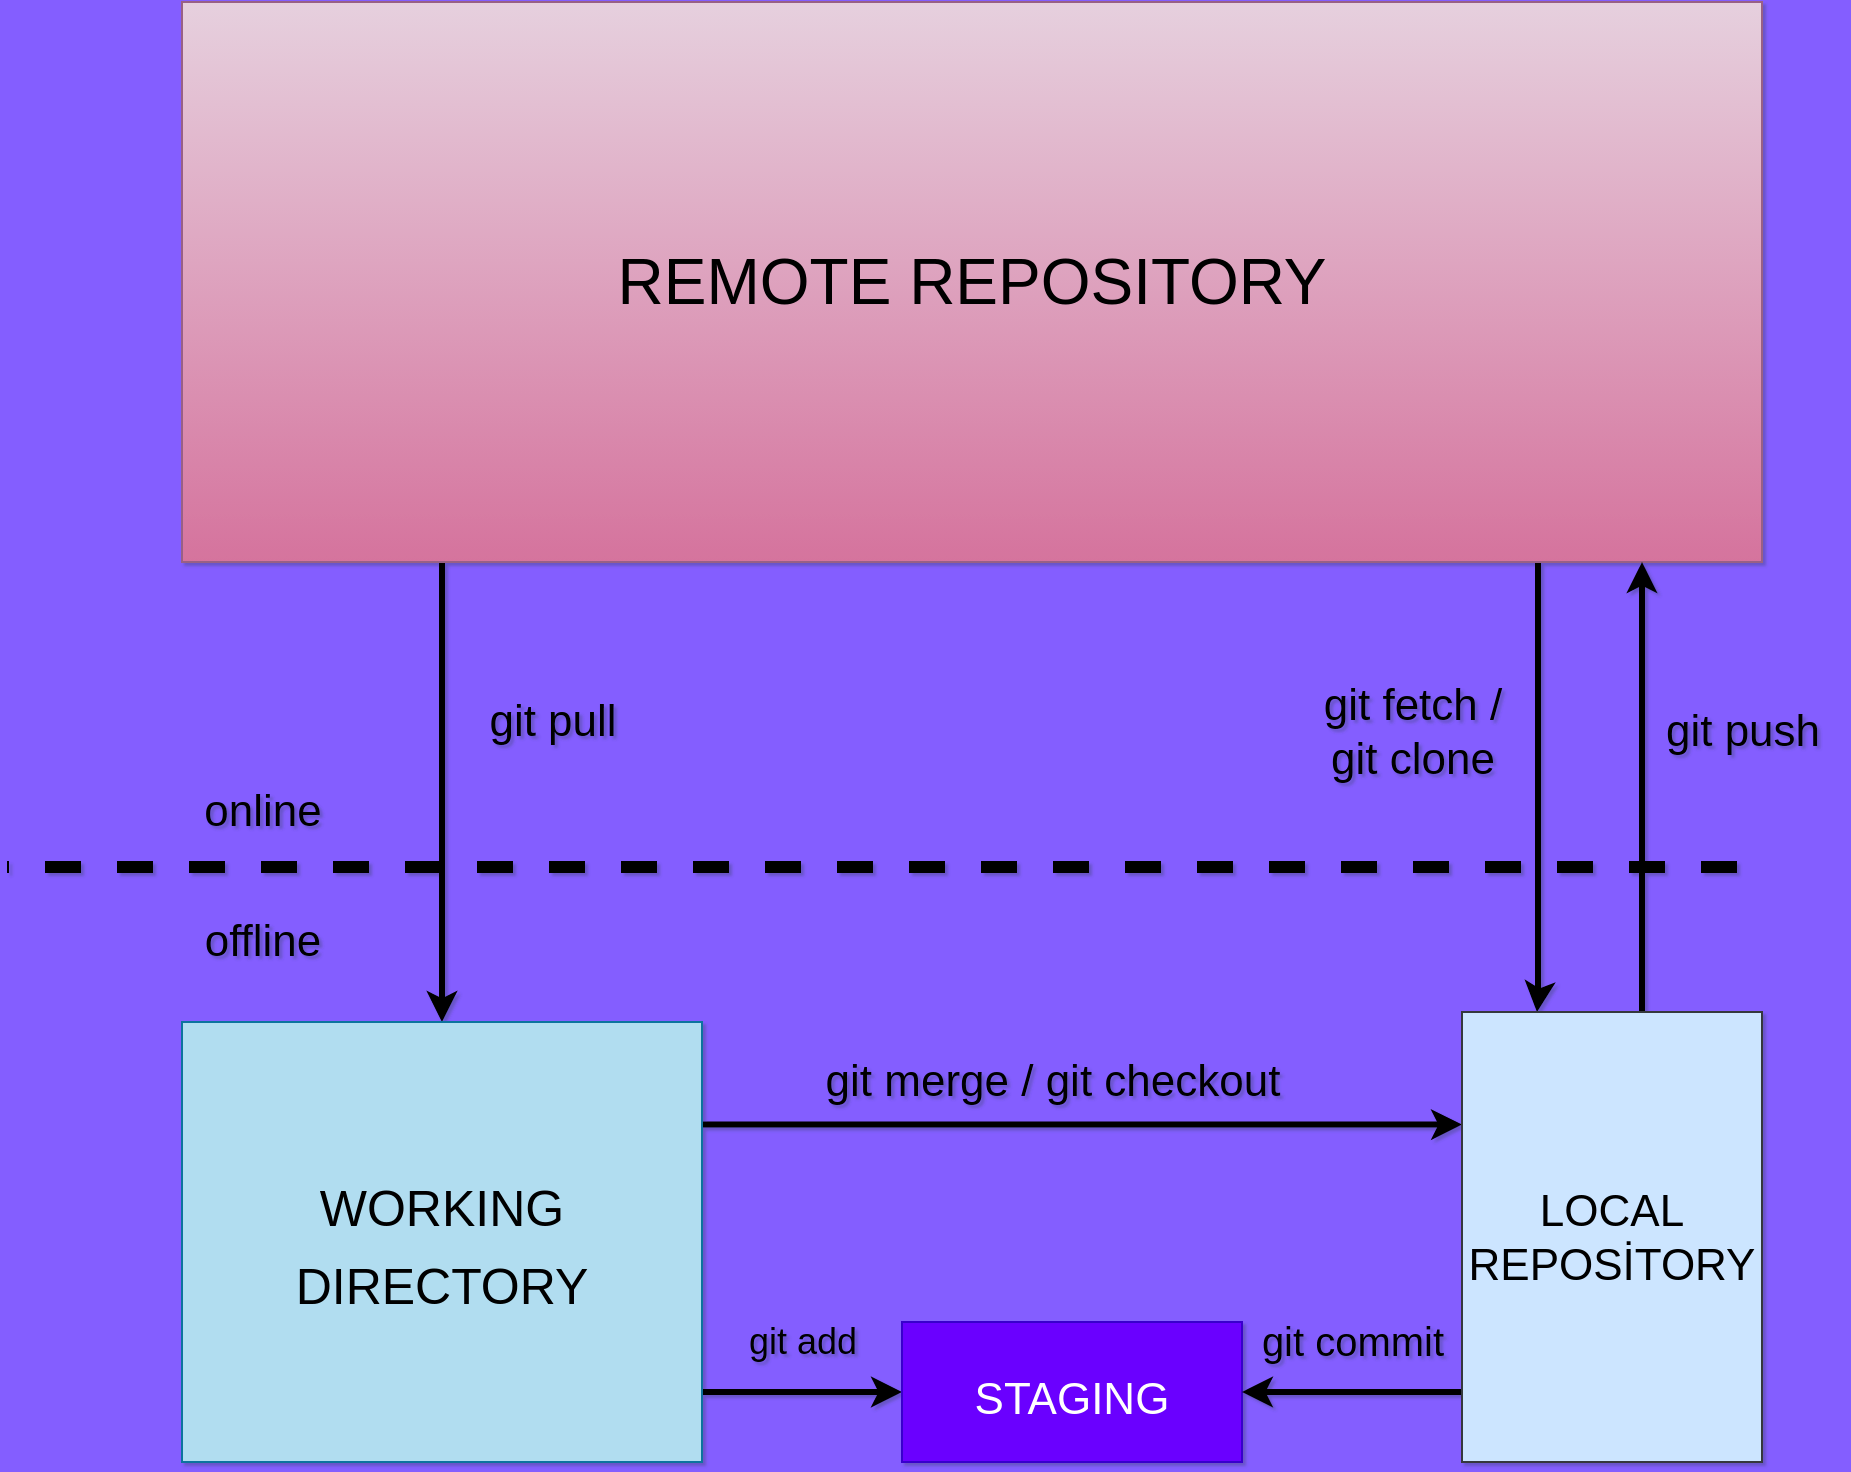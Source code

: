 <mxfile version="20.0.4" type="github">
  <diagram id="4DvzFeKYLlQr8ss7oAxy" name="Page-1">
    <mxGraphModel dx="1931" dy="1133" grid="1" gridSize="10" guides="1" tooltips="1" connect="1" arrows="1" fold="1" page="1" pageScale="1" pageWidth="827" pageHeight="1169" background="#845EFF" math="0" shadow="1">
      <root>
        <mxCell id="0" />
        <mxCell id="1" parent="0" />
        <mxCell id="k_kBtt2KOfuH8UQdKzMc-6" style="edgeStyle=orthogonalEdgeStyle;rounded=0;orthogonalLoop=1;jettySize=auto;html=1;entryX=0.5;entryY=0;entryDx=0;entryDy=0;fontSize=32;strokeWidth=3;" parent="1" target="k_kBtt2KOfuH8UQdKzMc-5" edge="1">
          <mxGeometry relative="1" as="geometry">
            <mxPoint x="245" y="280" as="sourcePoint" />
            <Array as="points">
              <mxPoint x="250" y="280" />
            </Array>
          </mxGeometry>
        </mxCell>
        <mxCell id="k_kBtt2KOfuH8UQdKzMc-21" style="edgeStyle=orthogonalEdgeStyle;rounded=0;orthogonalLoop=1;jettySize=auto;html=1;fontSize=22;entryX=0.25;entryY=0;entryDx=0;entryDy=0;strokeWidth=3;" parent="1" source="k_kBtt2KOfuH8UQdKzMc-1" target="k_kBtt2KOfuH8UQdKzMc-14" edge="1">
          <mxGeometry relative="1" as="geometry">
            <mxPoint x="800" y="570" as="targetPoint" />
            <Array as="points">
              <mxPoint x="798" y="570" />
              <mxPoint x="798" y="570" />
            </Array>
          </mxGeometry>
        </mxCell>
        <mxCell id="k_kBtt2KOfuH8UQdKzMc-1" value="&lt;font style=&quot;font-size: 32px;&quot;&gt;REMOTE REPOSITORY&lt;/font&gt;" style="rounded=0;whiteSpace=wrap;html=1;fillColor=#e6d0de;strokeColor=#996185;gradientColor=#d5739d;" parent="1" vertex="1">
          <mxGeometry x="120" y="70" width="790" height="280" as="geometry" />
        </mxCell>
        <mxCell id="k_kBtt2KOfuH8UQdKzMc-13" style="edgeStyle=orthogonalEdgeStyle;rounded=0;orthogonalLoop=1;jettySize=auto;html=1;entryX=0;entryY=0.5;entryDx=0;entryDy=0;fontSize=22;exitX=0.999;exitY=0.836;exitDx=0;exitDy=0;exitPerimeter=0;strokeWidth=3;" parent="1" source="k_kBtt2KOfuH8UQdKzMc-5" target="k_kBtt2KOfuH8UQdKzMc-11" edge="1">
          <mxGeometry relative="1" as="geometry">
            <Array as="points">
              <mxPoint x="380" y="765" />
            </Array>
          </mxGeometry>
        </mxCell>
        <mxCell id="_TNrch08JveY-h5ImkHY-2" style="edgeStyle=orthogonalEdgeStyle;rounded=0;orthogonalLoop=1;jettySize=auto;html=1;entryX=0;entryY=0.25;entryDx=0;entryDy=0;strokeWidth=3;" edge="1" parent="1" source="k_kBtt2KOfuH8UQdKzMc-5" target="k_kBtt2KOfuH8UQdKzMc-14">
          <mxGeometry relative="1" as="geometry">
            <Array as="points">
              <mxPoint x="750" y="631" />
            </Array>
          </mxGeometry>
        </mxCell>
        <mxCell id="k_kBtt2KOfuH8UQdKzMc-5" value="&lt;font style=&quot;font-size: 25px;&quot;&gt;WORKING DIRECTORY&lt;/font&gt;" style="rounded=0;whiteSpace=wrap;html=1;fontSize=32;fillColor=#b1ddf0;strokeColor=#10739e;" parent="1" vertex="1">
          <mxGeometry x="120" y="580" width="260" height="220" as="geometry" />
        </mxCell>
        <mxCell id="k_kBtt2KOfuH8UQdKzMc-11" value="&lt;font style=&quot;font-size: 22px;&quot;&gt;STAGING&lt;/font&gt;" style="rounded=0;whiteSpace=wrap;html=1;fontSize=32;fillColor=#6a00ff;fontColor=#ffffff;strokeColor=#3700CC;" parent="1" vertex="1">
          <mxGeometry x="480" y="730" width="170" height="70" as="geometry" />
        </mxCell>
        <mxCell id="k_kBtt2KOfuH8UQdKzMc-15" style="edgeStyle=orthogonalEdgeStyle;rounded=0;orthogonalLoop=1;jettySize=auto;html=1;entryX=1;entryY=0.5;entryDx=0;entryDy=0;fontSize=22;strokeWidth=3;" parent="1" source="k_kBtt2KOfuH8UQdKzMc-14" target="k_kBtt2KOfuH8UQdKzMc-11" edge="1">
          <mxGeometry relative="1" as="geometry">
            <Array as="points">
              <mxPoint x="670" y="765" />
              <mxPoint x="670" y="765" />
            </Array>
          </mxGeometry>
        </mxCell>
        <mxCell id="k_kBtt2KOfuH8UQdKzMc-19" style="edgeStyle=orthogonalEdgeStyle;rounded=0;orthogonalLoop=1;jettySize=auto;html=1;fontSize=22;strokeWidth=3;" parent="1" source="k_kBtt2KOfuH8UQdKzMc-14" edge="1">
          <mxGeometry relative="1" as="geometry">
            <mxPoint x="850" y="350" as="targetPoint" />
            <Array as="points">
              <mxPoint x="850" y="470" />
              <mxPoint x="850" y="470" />
            </Array>
          </mxGeometry>
        </mxCell>
        <mxCell id="k_kBtt2KOfuH8UQdKzMc-14" value="LOCAL&lt;br&gt;REPOSİTORY" style="rounded=0;whiteSpace=wrap;html=1;fontSize=22;fillColor=#cce5ff;strokeColor=#36393d;" parent="1" vertex="1">
          <mxGeometry x="760" y="575" width="150" height="225" as="geometry" />
        </mxCell>
        <mxCell id="k_kBtt2KOfuH8UQdKzMc-18" value="git merge / git checkout" style="text;html=1;align=center;verticalAlign=middle;resizable=0;points=[];autosize=1;strokeColor=none;fillColor=none;fontSize=22;" parent="1" vertex="1">
          <mxGeometry x="430" y="590" width="250" height="40" as="geometry" />
        </mxCell>
        <mxCell id="k_kBtt2KOfuH8UQdKzMc-20" value="git push" style="text;html=1;align=center;verticalAlign=middle;resizable=0;points=[];autosize=1;strokeColor=none;fillColor=none;fontSize=22;" parent="1" vertex="1">
          <mxGeometry x="850" y="415" width="100" height="40" as="geometry" />
        </mxCell>
        <mxCell id="k_kBtt2KOfuH8UQdKzMc-23" value="git fetch /&lt;br&gt;git clone" style="text;html=1;align=center;verticalAlign=middle;resizable=0;points=[];autosize=1;strokeColor=none;fillColor=none;fontSize=22;" parent="1" vertex="1">
          <mxGeometry x="680" y="400" width="110" height="70" as="geometry" />
        </mxCell>
        <mxCell id="k_kBtt2KOfuH8UQdKzMc-24" value="" style="line;strokeWidth=6;direction=south;html=1;perimeter=backbonePerimeter;points=[];outlineConnect=0;fontSize=22;rotation=90;dashed=1;" parent="1" vertex="1">
          <mxGeometry x="460" y="70" width="10" height="865" as="geometry" />
        </mxCell>
        <mxCell id="k_kBtt2KOfuH8UQdKzMc-25" value="git pull" style="text;html=1;align=center;verticalAlign=middle;resizable=0;points=[];autosize=1;strokeColor=none;fillColor=none;fontSize=22;" parent="1" vertex="1">
          <mxGeometry x="260" y="410" width="90" height="40" as="geometry" />
        </mxCell>
        <mxCell id="k_kBtt2KOfuH8UQdKzMc-26" value="online" style="text;html=1;align=center;verticalAlign=middle;resizable=0;points=[];autosize=1;strokeColor=none;fillColor=none;fontSize=22;" parent="1" vertex="1">
          <mxGeometry x="120" y="455" width="80" height="40" as="geometry" />
        </mxCell>
        <mxCell id="k_kBtt2KOfuH8UQdKzMc-27" value="&lt;div&gt;offline&lt;/div&gt;" style="text;html=1;align=center;verticalAlign=middle;resizable=0;points=[];autosize=1;strokeColor=none;fillColor=none;fontSize=22;" parent="1" vertex="1">
          <mxGeometry x="120" y="520" width="80" height="40" as="geometry" />
        </mxCell>
        <mxCell id="k_kBtt2KOfuH8UQdKzMc-28" value="&lt;div style=&quot;font-size: 18px;&quot;&gt;git add&lt;/div&gt;" style="text;html=1;align=center;verticalAlign=middle;resizable=0;points=[];autosize=1;strokeColor=none;fillColor=none;fontSize=22;" parent="1" vertex="1">
          <mxGeometry x="390" y="720" width="80" height="40" as="geometry" />
        </mxCell>
        <mxCell id="k_kBtt2KOfuH8UQdKzMc-29" value="&lt;font style=&quot;font-size: 20px;&quot;&gt;git commit&lt;/font&gt;" style="text;html=1;align=center;verticalAlign=middle;resizable=0;points=[];autosize=1;strokeColor=none;fillColor=none;fontSize=22;" parent="1" vertex="1">
          <mxGeometry x="650" y="720" width="110" height="40" as="geometry" />
        </mxCell>
      </root>
    </mxGraphModel>
  </diagram>
</mxfile>
